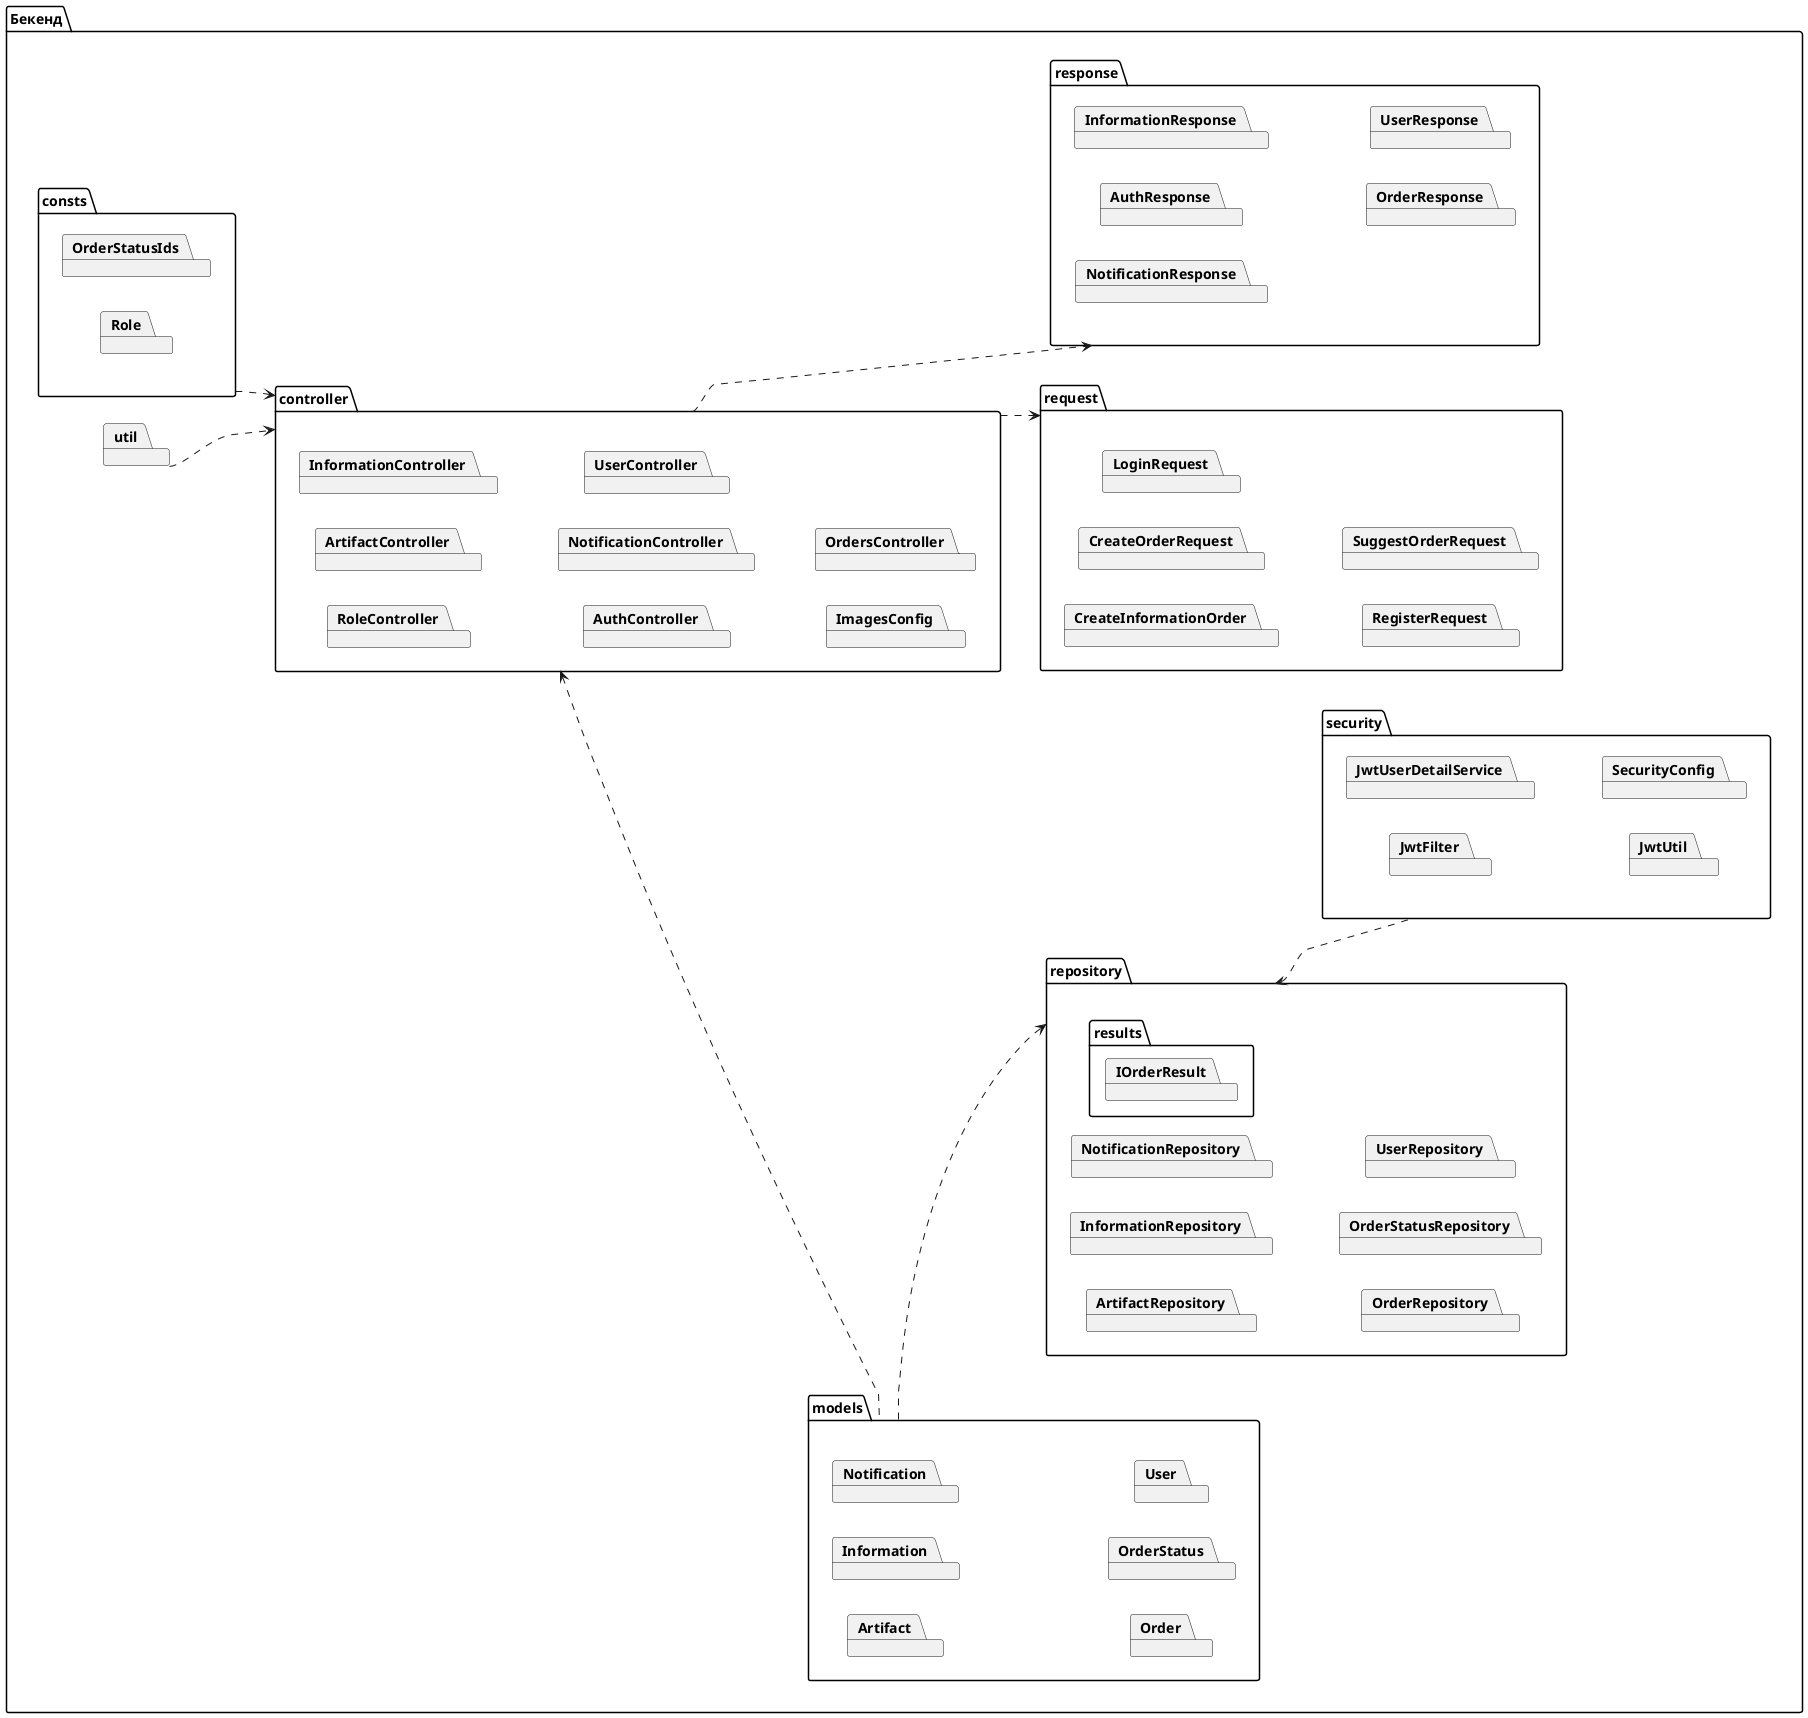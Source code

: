 @startuml logical-view
left to right direction

package backend as "Бекенд" {
    package consts {
        package OrderStatusIds
        package Role
    }
    package controller {
        package ArtifactController  
        package InformationController   
        package RoleController
        package AuthController
        package NotificationController  
        package UserController
        package ImagesConfig
        package OrdersController
    }
    package models {
        package Artifact
        package Information
        package Notification
        package Order
        package OrderStatus
        package User
    }
    package repository {
        package ArtifactRepository
        package InformationRepository
        package NotificationRepository
        package OrderRepository
        package OrderStatusRepository
        package results {
            package IOrderResult
        }
        package UserRepository

    }
    package request {
        package CreateInformationOrder
        package CreateOrderRequest
        package LoginRequest
        package RegisterRequest
        package SuggestOrderRequest
    }
    package response {
        package AuthResponse
        package InformationResponse
        package NotificationResponse
        package OrderResponse
        package UserResponse
    }
    package security {
        package JwtFilter
        package JwtUserDetailService
        package JwtUtil
        package SecurityConfig
    }
    package util {

    }
    
    
}

consts ..> controller
repository <.. security 
util ..> controller
models ..> repository
controller <... models 
controller ..> request
controller ..> response

@enduml